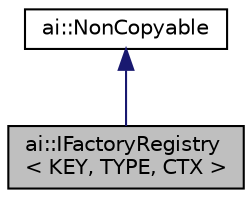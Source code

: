 digraph "ai::IFactoryRegistry&lt; KEY, TYPE, CTX &gt;"
{
  edge [fontname="Helvetica",fontsize="10",labelfontname="Helvetica",labelfontsize="10"];
  node [fontname="Helvetica",fontsize="10",shape=record];
  Node1 [label="ai::IFactoryRegistry\l\< KEY, TYPE, CTX \>",height=0.2,width=0.4,color="black", fillcolor="grey75", style="filled", fontcolor="black"];
  Node2 -> Node1 [dir="back",color="midnightblue",fontsize="10",style="solid",fontname="Helvetica"];
  Node2 [label="ai::NonCopyable",height=0.2,width=0.4,color="black", fillcolor="white", style="filled",URL="$classai_1_1NonCopyable.html"];
}
